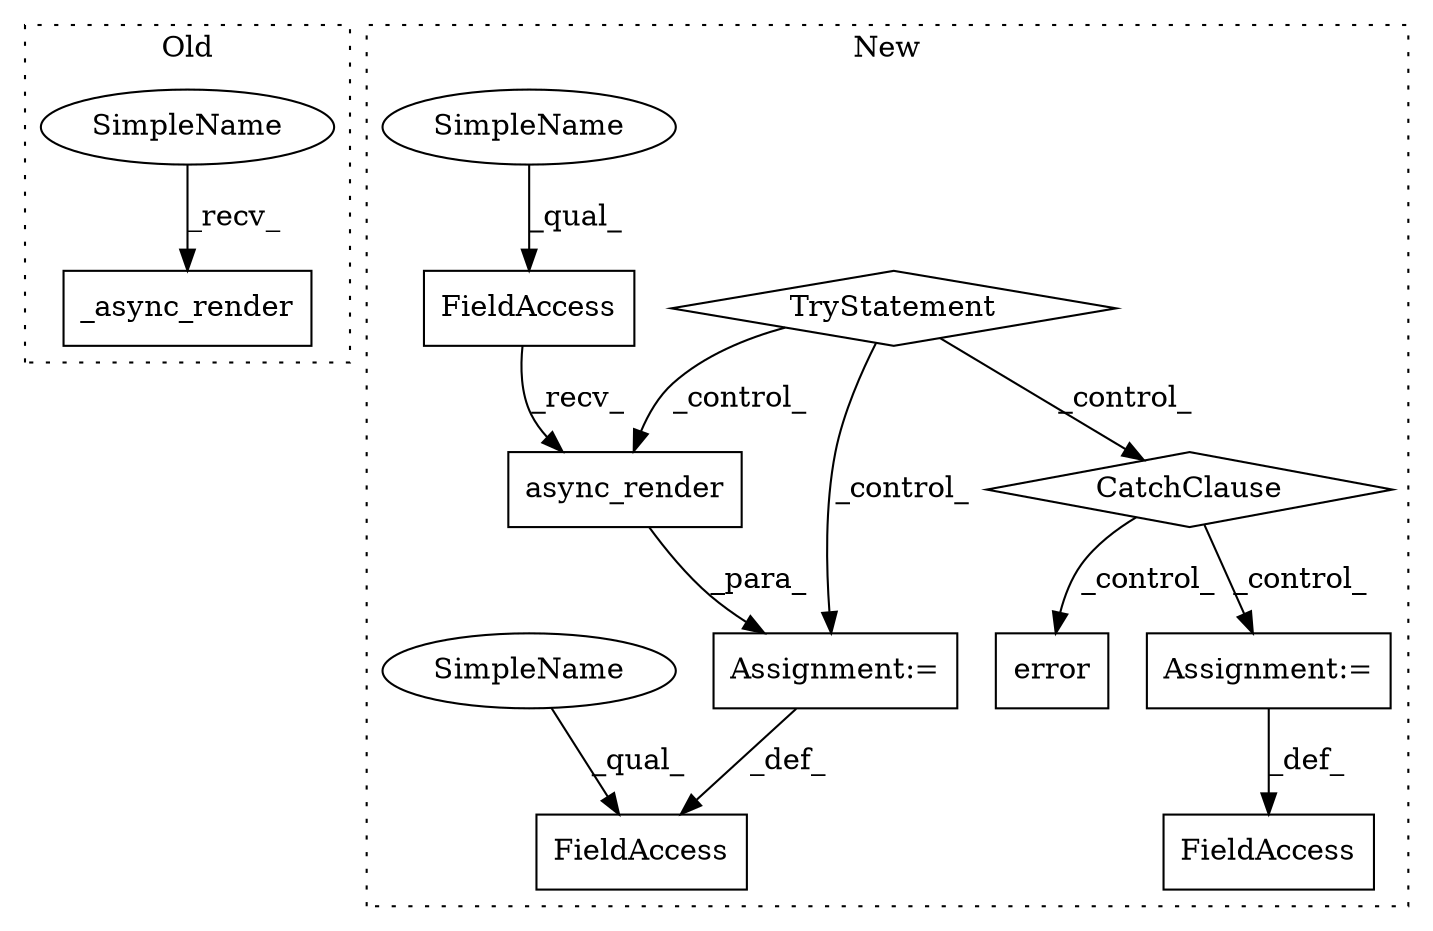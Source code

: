 digraph G {
subgraph cluster0 {
1 [label="_async_render" a="32" s="3827" l="15" shape="box"];
11 [label="SimpleName" a="42" s="3822" l="4" shape="ellipse"];
label = "Old";
style="dotted";
}
subgraph cluster1 {
2 [label="error" a="32" s="4145,4153" l="6,1" shape="box"];
3 [label="CatchClause" a="12" s="3958,3985" l="11,2" shape="diamond"];
4 [label="TryStatement" a="54" s="3876" l="4" shape="diamond"];
5 [label="async_render" a="32" s="3916" l="14" shape="box"];
6 [label="FieldAccess" a="22" s="3901" l="14" shape="box"];
7 [label="FieldAccess" a="22" s="3888" l="11" shape="box"];
8 [label="Assignment:=" a="7" s="3899" l="1" shape="box"];
9 [label="Assignment:=" a="7" s="4173" l="1" shape="box"];
10 [label="FieldAccess" a="22" s="4162" l="11" shape="box"];
12 [label="SimpleName" a="42" s="3901" l="4" shape="ellipse"];
13 [label="SimpleName" a="42" s="3888" l="4" shape="ellipse"];
label = "New";
style="dotted";
}
3 -> 2 [label="_control_"];
3 -> 9 [label="_control_"];
4 -> 3 [label="_control_"];
4 -> 5 [label="_control_"];
4 -> 8 [label="_control_"];
5 -> 8 [label="_para_"];
6 -> 5 [label="_recv_"];
8 -> 7 [label="_def_"];
9 -> 10 [label="_def_"];
11 -> 1 [label="_recv_"];
12 -> 6 [label="_qual_"];
13 -> 7 [label="_qual_"];
}